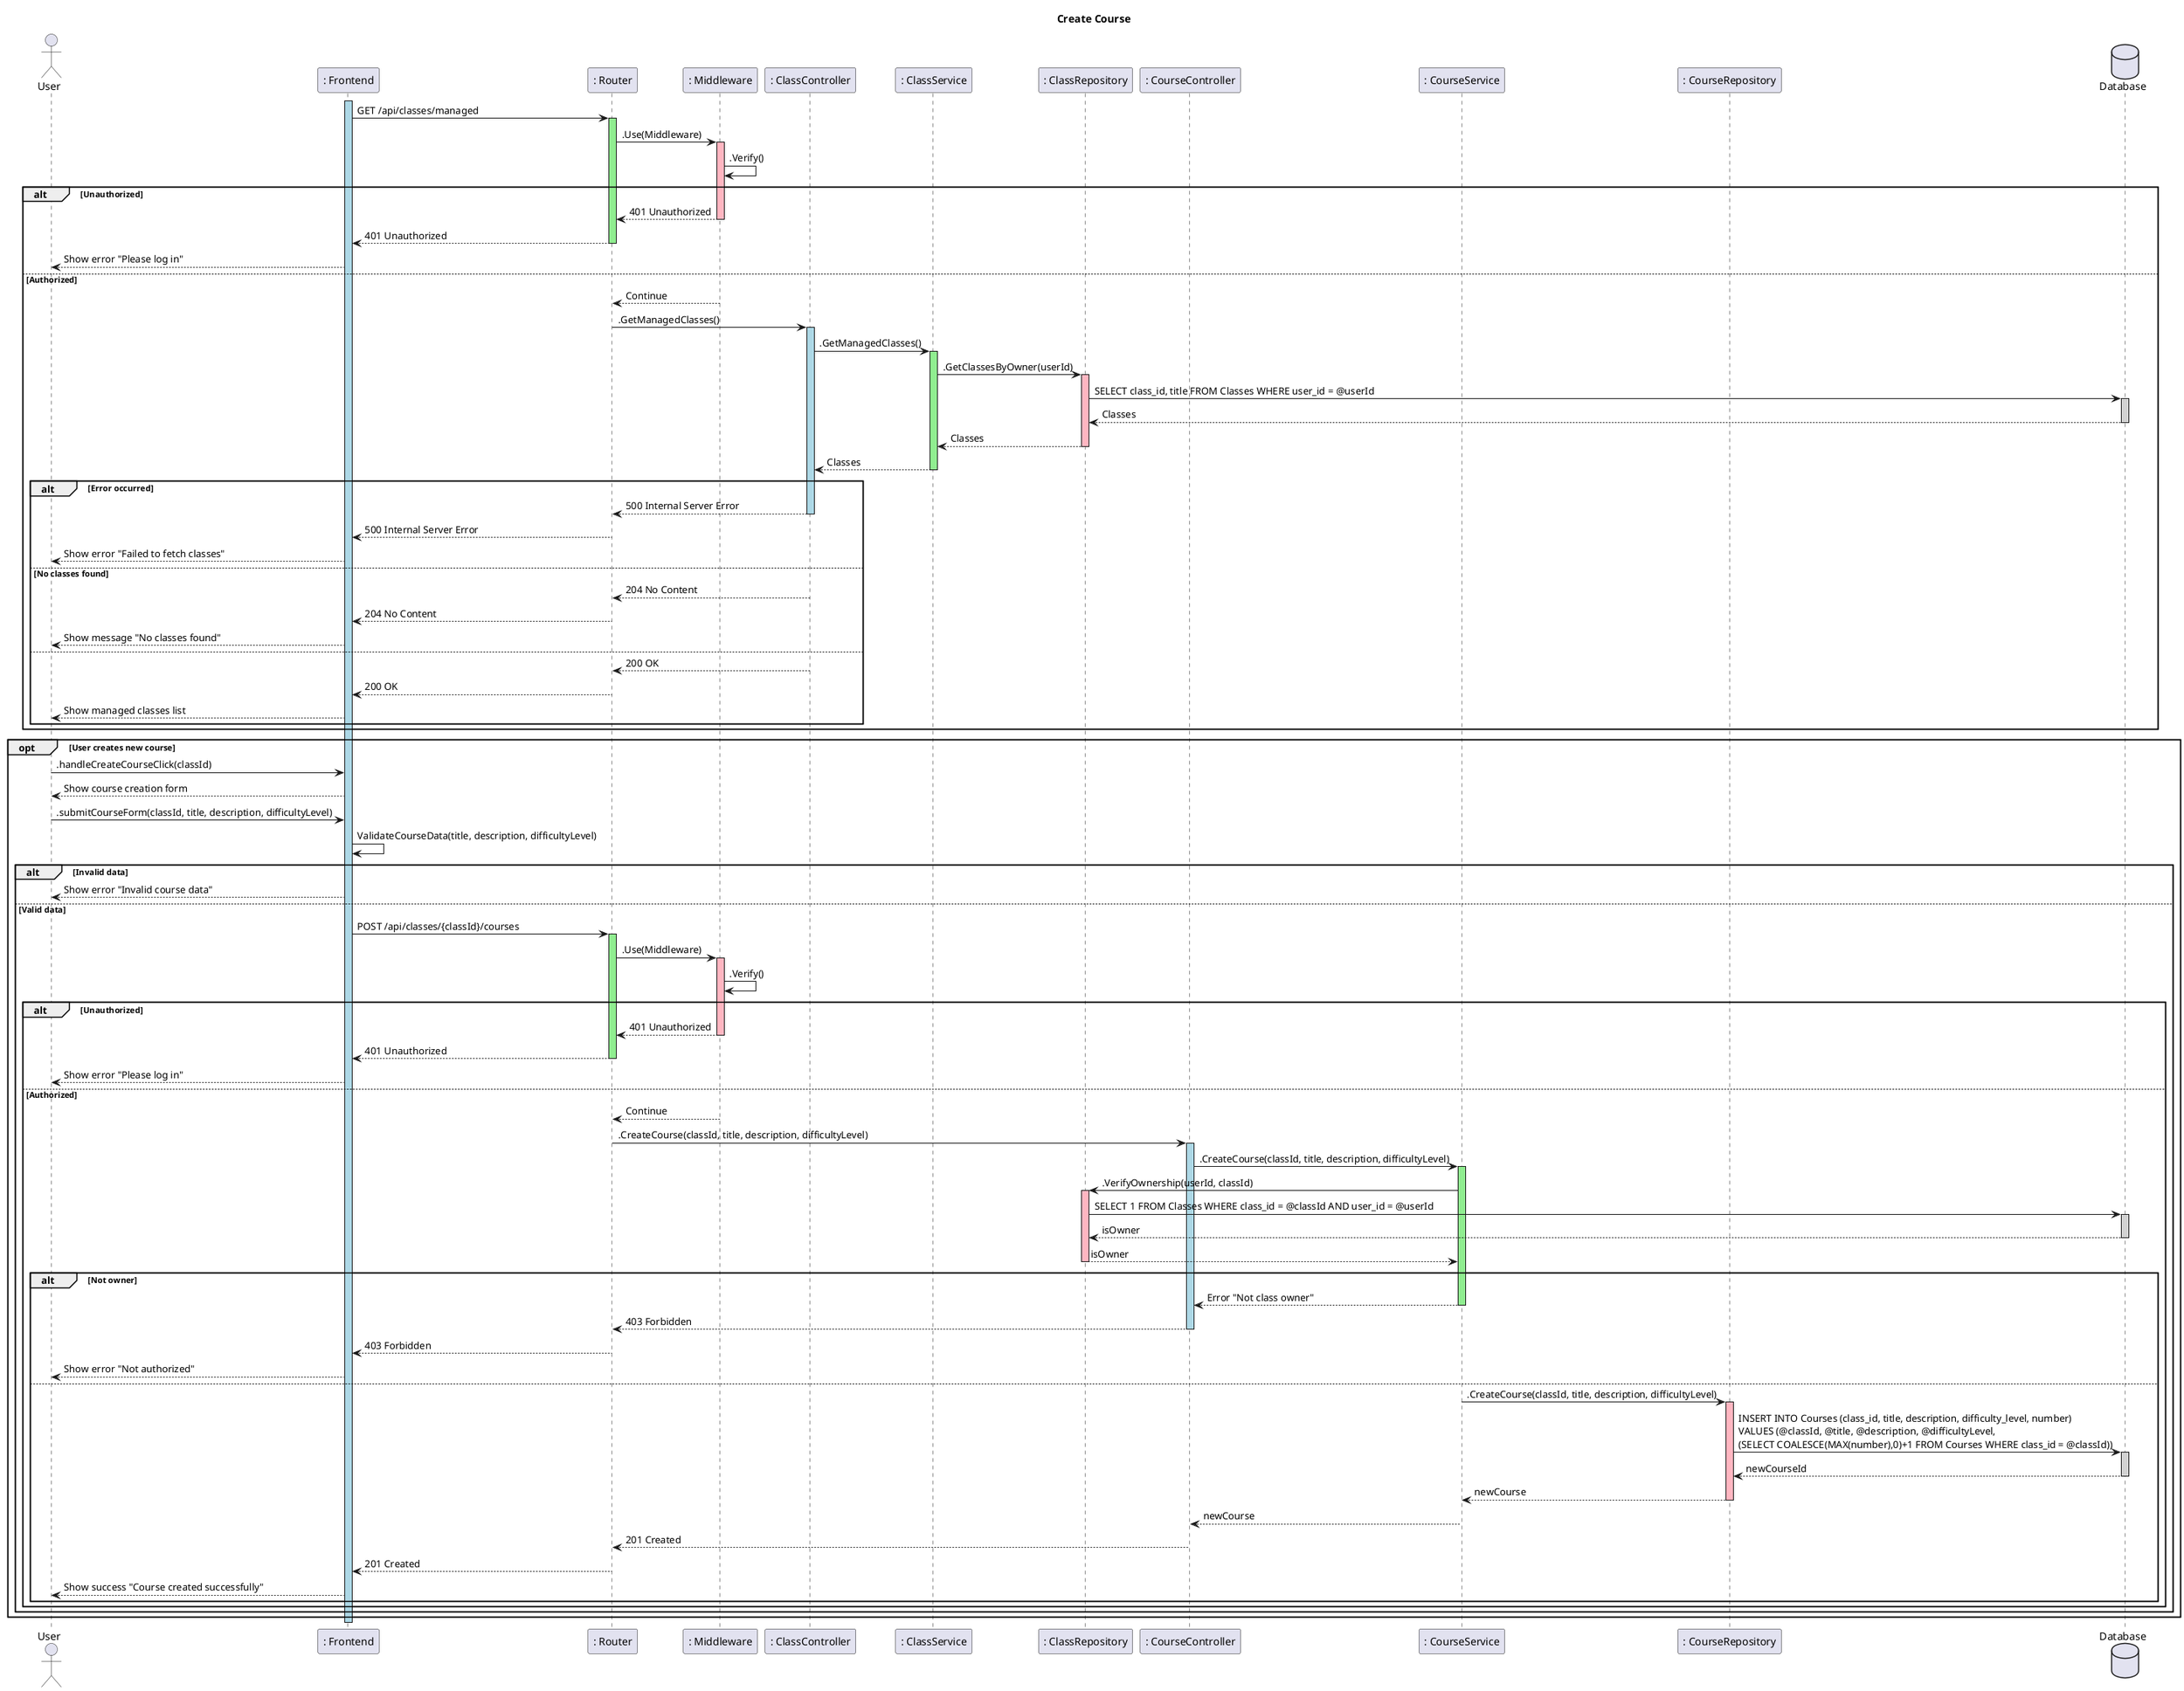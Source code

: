 @startuml SequenceDiagram
title Create Course

actor User
participant ": Frontend" as Frontend
participant ": Router" as Router
participant ": Middleware" as Middleware
participant ": ClassController" as ClassController
participant ": ClassService" as ClassService
participant ": ClassRepository" as ClassRepository
participant ": CourseController" as CourseController
participant ": CourseService" as CourseService
participant ": CourseRepository" as CourseRepository
database Database

activate Frontend #LightBlue

' 1. User requests managed classes
Frontend -> Router: GET /api/classes/managed
activate Router #LightGreen

Router -> Middleware: .Use(Middleware)
activate Middleware #LightPink
Middleware -> Middleware: .Verify()

alt Unauthorized
  Middleware --> Router: 401 Unauthorized
  deactivate Middleware
  Router --> Frontend: 401 Unauthorized
  deactivate Router
  Frontend --> User: Show error "Please log in"
else Authorized
  Middleware --> Router: Continue
  deactivate Middleware

  Router -> ClassController: .GetManagedClasses()
  activate ClassController #LightBlue
  ClassController -> ClassService: .GetManagedClasses()
  activate ClassService #LightGreen
  ClassService -> ClassRepository: .GetClassesByOwner(userId)
  activate ClassRepository #LightPink
  ClassRepository -> Database: SELECT class_id, title FROM Classes WHERE user_id = @userId
  activate Database #LightGray
  Database --> ClassRepository: Classes
  deactivate Database
  ClassRepository --> ClassService: Classes
  deactivate ClassRepository
  ClassService --> ClassController: Classes
  deactivate ClassService

  alt Error occurred
    ClassController --> Router: 500 Internal Server Error
    deactivate ClassController
    Router --> Frontend: 500 Internal Server Error
    deactivate Router
    Frontend --> User: Show error "Failed to fetch classes"
  else No classes found
    ClassController --> Router: 204 No Content
    deactivate ClassController
    Router --> Frontend: 204 No Content
    deactivate Router
    Frontend --> User: Show message "No classes found"
  else
    ClassController --> Router: 200 OK
    deactivate ClassController
    Router --> Frontend: 200 OK
    deactivate Router
    Frontend --> User: Show managed classes list
  end
end

opt User creates new course
  User -> Frontend: .handleCreateCourseClick(classId)
  Frontend --> User: Show course creation form

  User -> Frontend: .submitCourseForm(classId, title, description, difficultyLevel)
  Frontend -> Frontend: ValidateCourseData(title, description, difficultyLevel)

  alt Invalid data
    Frontend --> User: Show error "Invalid course data"
  else Valid data
    Frontend -> Router: POST /api/classes/{classId}/courses
    activate Router #LightGreen

    Router -> Middleware: .Use(Middleware)
    activate Middleware #LightPink
    Middleware -> Middleware: .Verify()

    alt Unauthorized
      Middleware --> Router: 401 Unauthorized
      deactivate Middleware
      Router --> Frontend: 401 Unauthorized
      deactivate Router
      Frontend --> User: Show error "Please log in"
    else Authorized
      Middleware --> Router: Continue
      deactivate Middleware

      Router -> CourseController: .CreateCourse(classId, title, description, difficultyLevel)
      activate CourseController #LightBlue
      CourseController -> CourseService: .CreateCourse(classId, title, description, difficultyLevel)
      activate CourseService #LightGreen

      ' Verify class ownership
      CourseService -> ClassRepository: .VerifyOwnership(userId, classId)
      activate ClassRepository #LightPink
      ClassRepository -> Database: SELECT 1 FROM Classes WHERE class_id = @classId AND user_id = @userId
      activate Database #LightGray
      Database --> ClassRepository: isOwner
      deactivate Database
      ClassRepository --> CourseService: isOwner
      deactivate ClassRepository

      alt Not owner
        CourseService --> CourseController: Error "Not class owner"
        deactivate CourseService
        CourseController --> Router: 403 Forbidden
        deactivate CourseController
        Router --> Frontend: 403 Forbidden
        deactivate Router
        Frontend --> User: Show error "Not authorized"
      else
        ' Create new course
        CourseService -> CourseRepository: .CreateCourse(classId, title, description, difficultyLevel)
        activate CourseRepository #LightPink
        CourseRepository -> Database: INSERT INTO Courses (class_id, title, description, difficulty_level, number) \nVALUES (@classId, @title, @description, @difficultyLevel, \n(SELECT COALESCE(MAX(number),0)+1 FROM Courses WHERE class_id = @classId))
        activate Database #LightGray
        Database --> CourseRepository: newCourseId
        deactivate Database
        CourseRepository --> CourseService: newCourse
        deactivate CourseRepository

        CourseService --> CourseController: newCourse
        deactivate CourseService
        CourseController --> Router: 201 Created
        deactivate CourseController
        Router --> Frontend: 201 Created
        deactivate Router
        Frontend --> User: Show success "Course created successfully"
      end
    end
  end
end

deactivate Frontend
@enduml